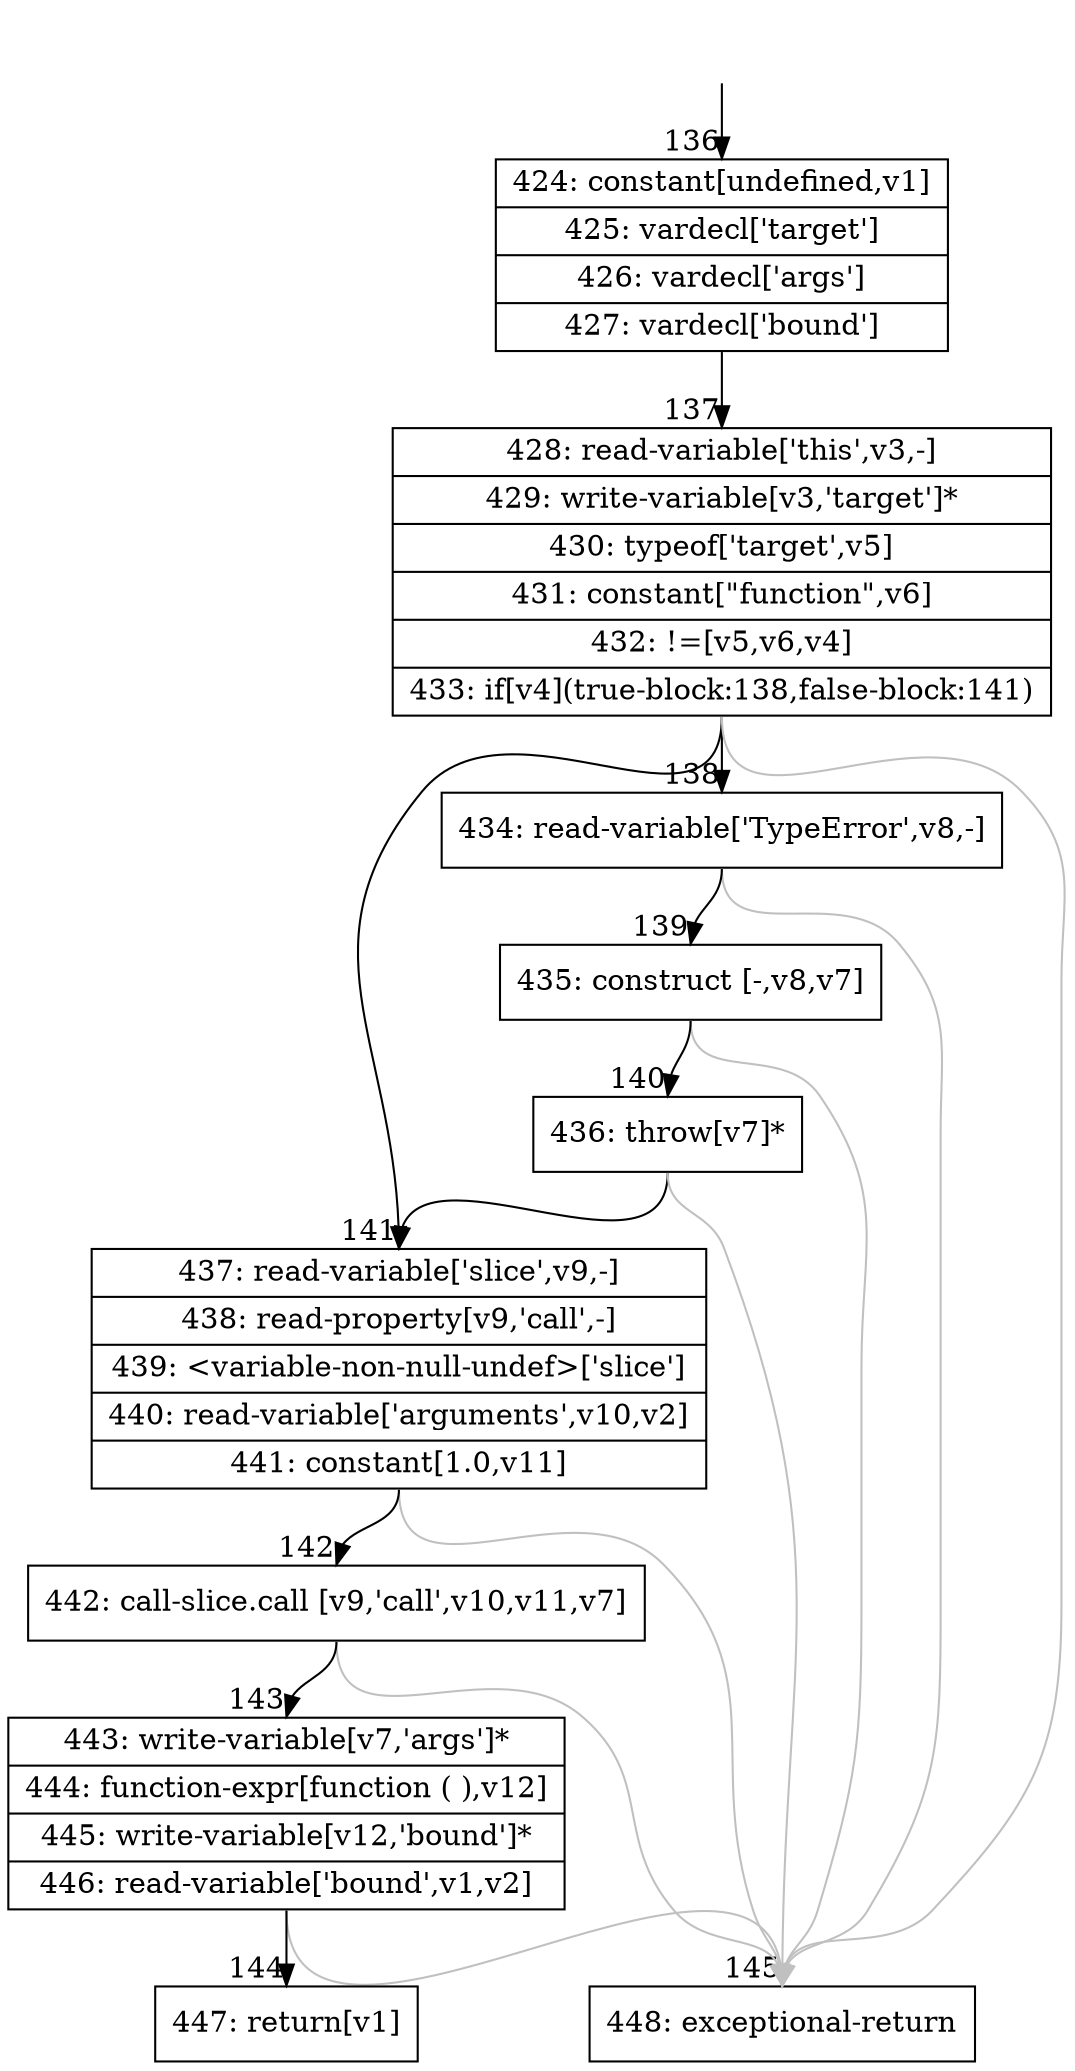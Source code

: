 digraph {
rankdir="TD"
BB_entry9[shape=none,label=""];
BB_entry9 -> BB136 [tailport=s, headport=n, headlabel="    136"]
BB136 [shape=record label="{424: constant[undefined,v1]|425: vardecl['target']|426: vardecl['args']|427: vardecl['bound']}" ] 
BB136 -> BB137 [tailport=s, headport=n, headlabel="      137"]
BB137 [shape=record label="{428: read-variable['this',v3,-]|429: write-variable[v3,'target']*|430: typeof['target',v5]|431: constant[\"function\",v6]|432: !=[v5,v6,v4]|433: if[v4](true-block:138,false-block:141)}" ] 
BB137 -> BB138 [tailport=s, headport=n, headlabel="      138"]
BB137 -> BB141 [tailport=s, headport=n, headlabel="      141"]
BB137 -> BB145 [tailport=s, headport=n, color=gray, headlabel="      145"]
BB138 [shape=record label="{434: read-variable['TypeError',v8,-]}" ] 
BB138 -> BB139 [tailport=s, headport=n, headlabel="      139"]
BB138 -> BB145 [tailport=s, headport=n, color=gray]
BB139 [shape=record label="{435: construct [-,v8,v7]}" ] 
BB139 -> BB140 [tailport=s, headport=n, headlabel="      140"]
BB139 -> BB145 [tailport=s, headport=n, color=gray]
BB140 [shape=record label="{436: throw[v7]*}" ] 
BB140 -> BB141 [tailport=s, headport=n]
BB140 -> BB145 [tailport=s, headport=n, color=gray]
BB141 [shape=record label="{437: read-variable['slice',v9,-]|438: read-property[v9,'call',-]|439: \<variable-non-null-undef\>['slice']|440: read-variable['arguments',v10,v2]|441: constant[1.0,v11]}" ] 
BB141 -> BB142 [tailport=s, headport=n, headlabel="      142"]
BB141 -> BB145 [tailport=s, headport=n, color=gray]
BB142 [shape=record label="{442: call-slice.call [v9,'call',v10,v11,v7]}" ] 
BB142 -> BB143 [tailport=s, headport=n, headlabel="      143"]
BB142 -> BB145 [tailport=s, headport=n, color=gray]
BB143 [shape=record label="{443: write-variable[v7,'args']*|444: function-expr[function ( ),v12]|445: write-variable[v12,'bound']*|446: read-variable['bound',v1,v2]}" ] 
BB143 -> BB144 [tailport=s, headport=n, headlabel="      144"]
BB143 -> BB145 [tailport=s, headport=n, color=gray]
BB144 [shape=record label="{447: return[v1]}" ] 
BB145 [shape=record label="{448: exceptional-return}" ] 
//#$~ 199
}
